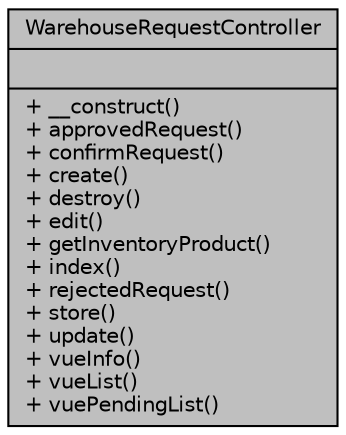 digraph "WarehouseRequestController"
{
 // LATEX_PDF_SIZE
  bgcolor="transparent";
  edge [fontname="Helvetica",fontsize="10",labelfontname="Helvetica",labelfontsize="10"];
  node [fontname="Helvetica",fontsize="10",shape=record];
  Node1 [label="{WarehouseRequestController\n||+ __construct()\l+ approvedRequest()\l+ confirmRequest()\l+ create()\l+ destroy()\l+ edit()\l+ getInventoryProduct()\l+ index()\l+ rejectedRequest()\l+ store()\l+ update()\l+ vueInfo()\l+ vueList()\l+ vuePendingList()\l}",height=0.2,width=0.4,color="black", fillcolor="grey75", style="filled", fontcolor="black",tooltip="Controlador de solicitudes de almacén."];
}
